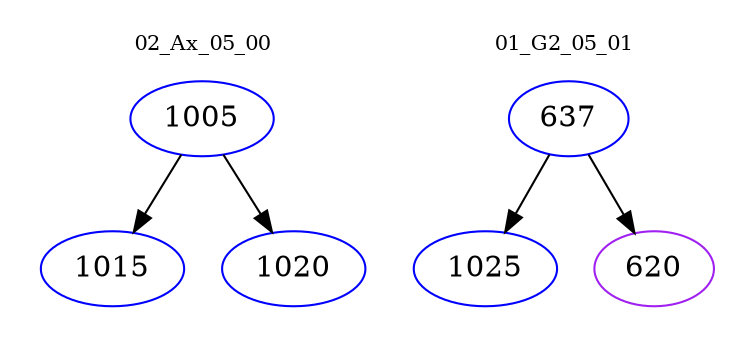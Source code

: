 digraph{
subgraph cluster_0 {
color = white
label = "02_Ax_05_00";
fontsize=10;
T0_1005 [label="1005", color="blue"]
T0_1005 -> T0_1015 [color="black"]
T0_1015 [label="1015", color="blue"]
T0_1005 -> T0_1020 [color="black"]
T0_1020 [label="1020", color="blue"]
}
subgraph cluster_1 {
color = white
label = "01_G2_05_01";
fontsize=10;
T1_637 [label="637", color="blue"]
T1_637 -> T1_1025 [color="black"]
T1_1025 [label="1025", color="blue"]
T1_637 -> T1_620 [color="black"]
T1_620 [label="620", color="purple"]
}
}
